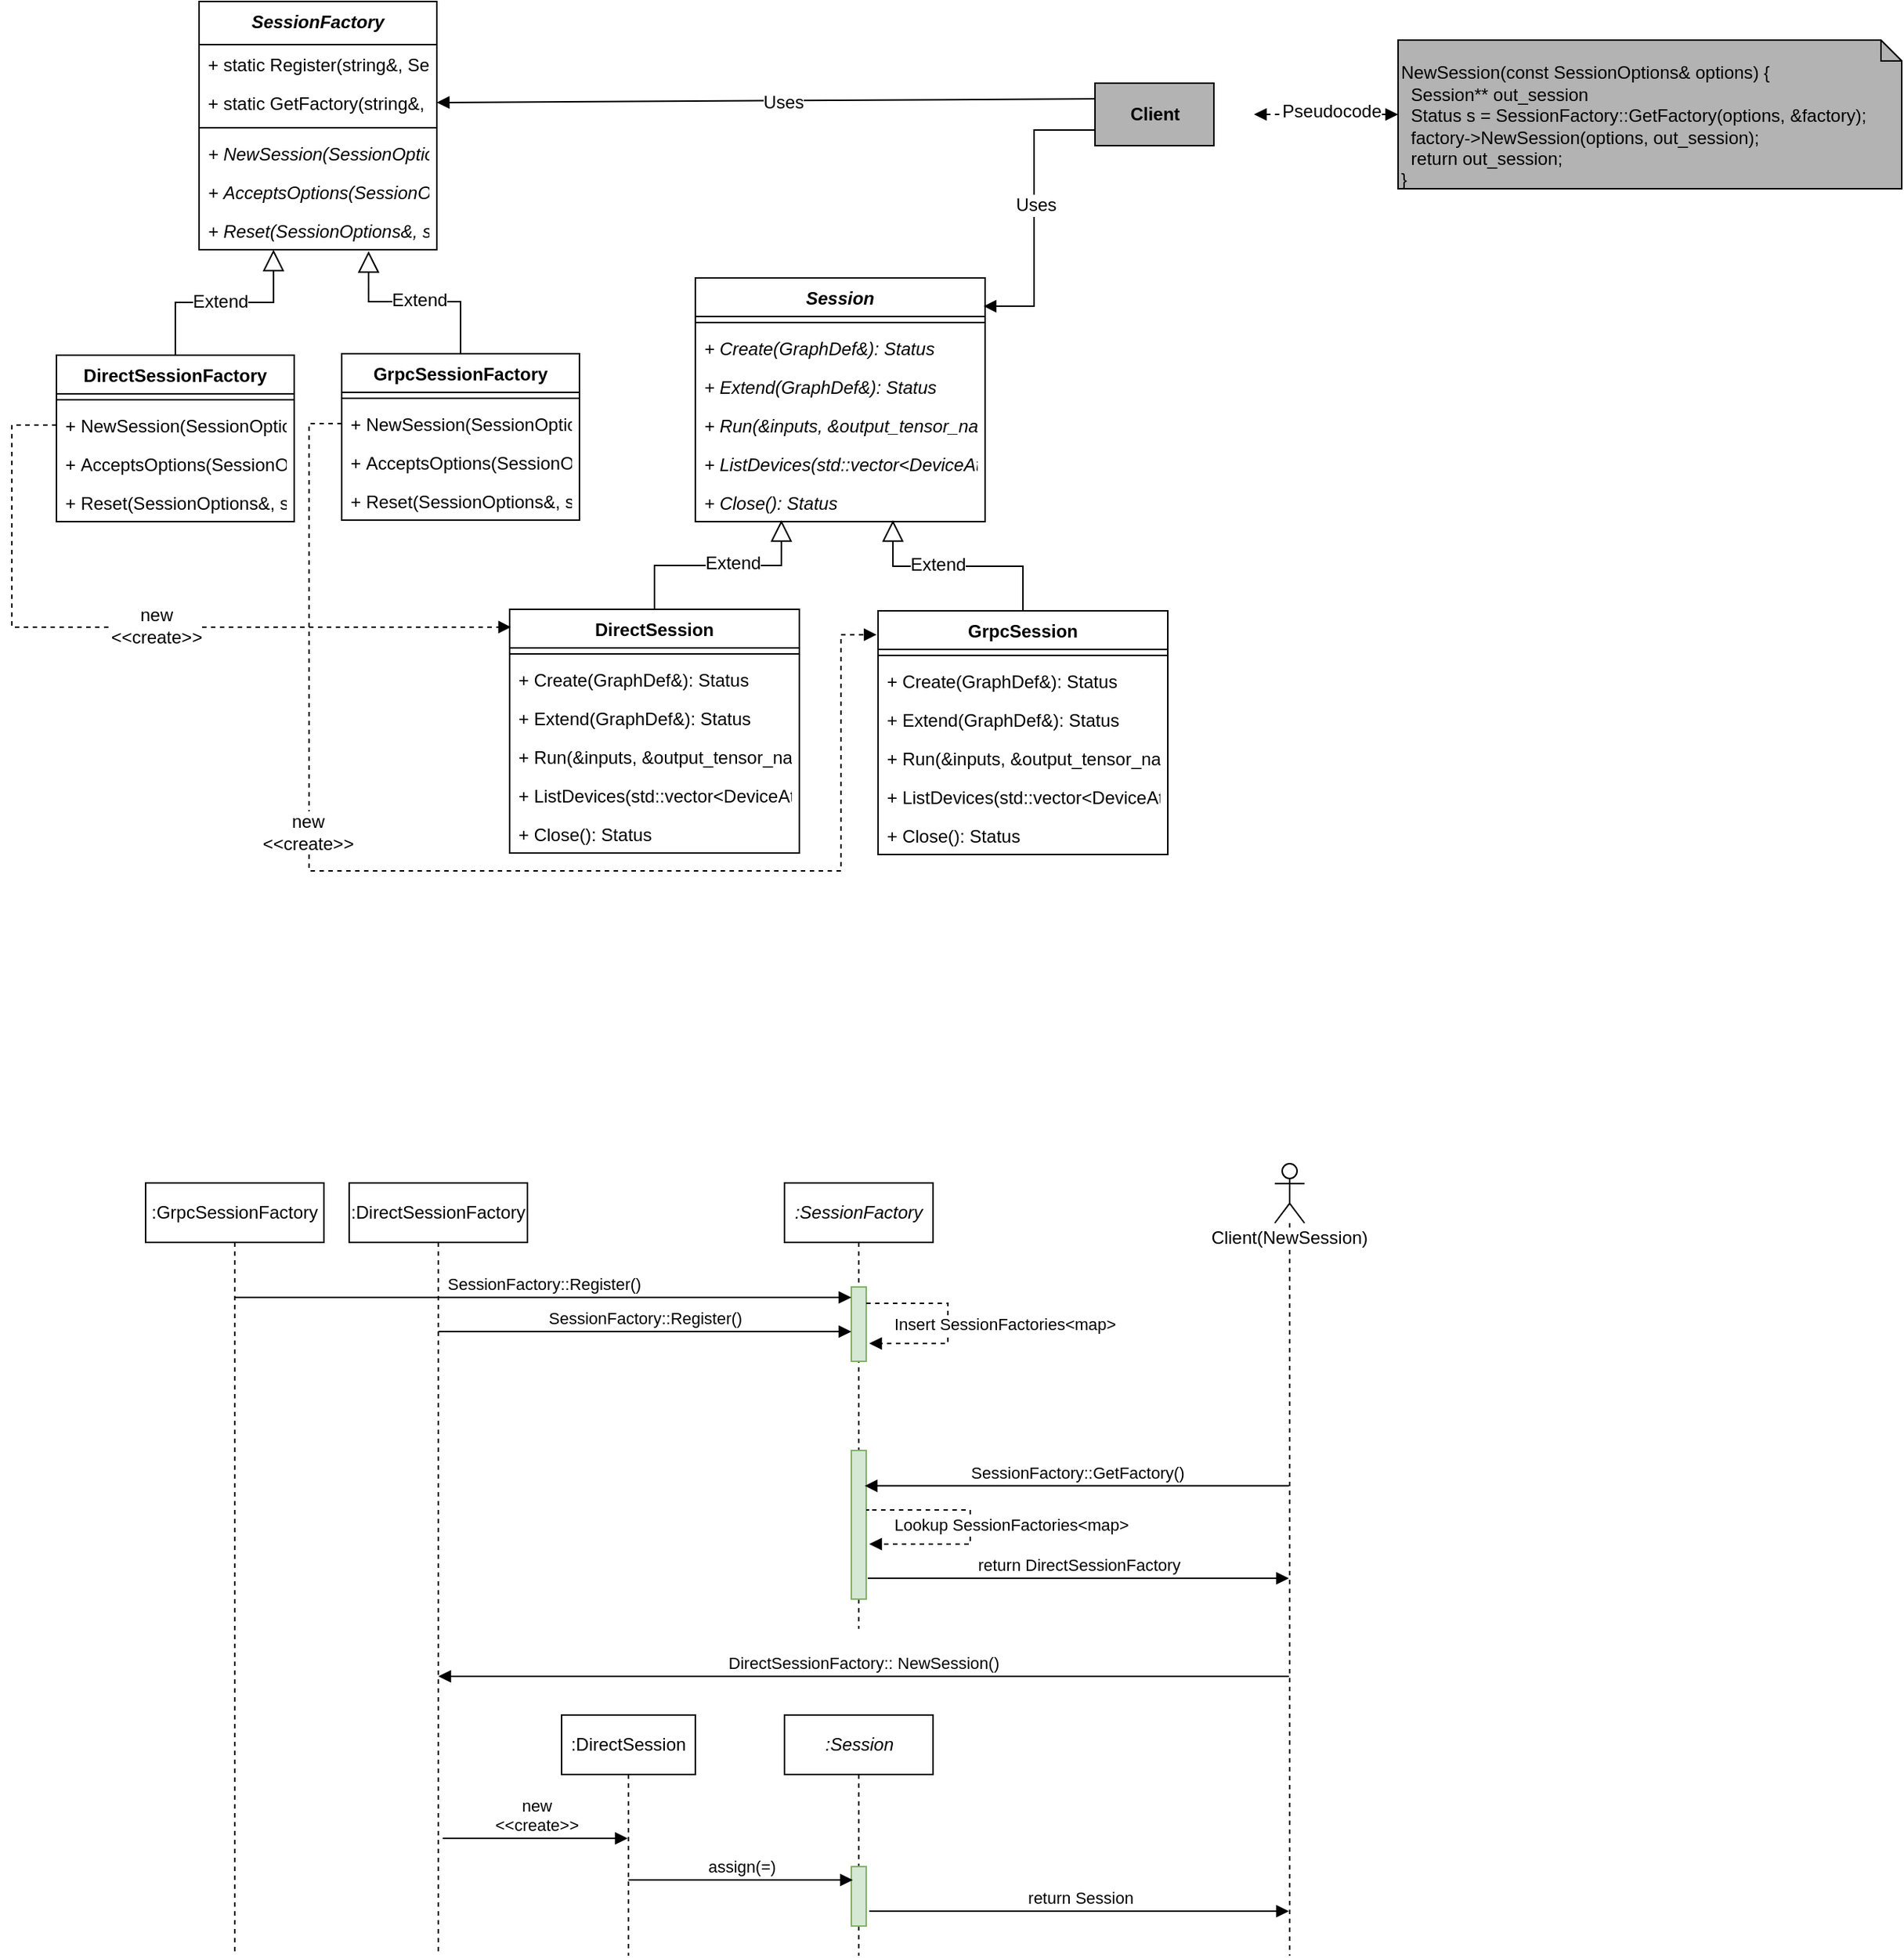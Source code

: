 <mxfile version="10.8.0" type="github"><diagram name="SessionFactory" id="6133507b-19e7-1e82-6fc7-422aa6c4b21f"><mxGraphModel dx="1398" dy="702" grid="0" gridSize="10" guides="0" tooltips="1" connect="1" arrows="1" fold="1" page="1" pageScale="1" pageWidth="1169" pageHeight="827" background="#ffffff" math="0" shadow="0"><root><mxCell id="0"/><mxCell id="1" parent="0"/><mxCell id="FXusubt9UUqyPPRDSsIw-2" value="GrpcSessionFactory" style="swimlane;fontStyle=1;align=center;verticalAlign=top;childLayout=stackLayout;horizontal=1;startSize=26;horizontalStack=0;resizeParent=1;resizeParentMax=0;resizeLast=0;collapsible=1;marginBottom=0;" parent="1" vertex="1"><mxGeometry x="264" y="343" width="160" height="112" as="geometry"/></mxCell><mxCell id="FXusubt9UUqyPPRDSsIw-4" value="" style="line;strokeWidth=1;fillColor=none;align=left;verticalAlign=middle;spacingTop=-1;spacingLeft=3;spacingRight=3;rotatable=0;labelPosition=right;points=[];portConstraint=eastwest;" parent="FXusubt9UUqyPPRDSsIw-2" vertex="1"><mxGeometry y="26" width="160" height="8" as="geometry"/></mxCell><mxCell id="FXusubt9UUqyPPRDSsIw-5" value="+ NewSession(SessionOptions&amp;, Session**): Status&#10;" style="text;strokeColor=none;fillColor=none;align=left;verticalAlign=top;spacingLeft=4;spacingRight=4;overflow=hidden;rotatable=0;points=[[0,0.5],[1,0.5]];portConstraint=eastwest;fontStyle=0" parent="FXusubt9UUqyPPRDSsIw-2" vertex="1"><mxGeometry y="34" width="160" height="26" as="geometry"/></mxCell><mxCell id="FXusubt9UUqyPPRDSsIw-11" value="+ AcceptsOptions(SessionOptions&amp;): bool&#10;" style="text;strokeColor=none;fillColor=none;align=left;verticalAlign=top;spacingLeft=4;spacingRight=4;overflow=hidden;rotatable=0;points=[[0,0.5],[1,0.5]];portConstraint=eastwest;fontStyle=0" parent="FXusubt9UUqyPPRDSsIw-2" vertex="1"><mxGeometry y="60" width="160" height="26" as="geometry"/></mxCell><mxCell id="FXusubt9UUqyPPRDSsIw-9" value="+ Reset(SessionOptions&amp;, std::vector&lt;string&gt;&amp; ): Status&#10;" style="text;strokeColor=none;fillColor=none;align=left;verticalAlign=top;spacingLeft=4;spacingRight=4;overflow=hidden;rotatable=0;points=[[0,0.5],[1,0.5]];portConstraint=eastwest;fontStyle=0" parent="FXusubt9UUqyPPRDSsIw-2" vertex="1"><mxGeometry y="86" width="160" height="26" as="geometry"/></mxCell><mxCell id="FXusubt9UUqyPPRDSsIw-12" value="SessionFactory" style="swimlane;fontStyle=3;align=center;verticalAlign=top;childLayout=stackLayout;horizontal=1;startSize=29;horizontalStack=0;resizeParent=1;resizeParentMax=0;resizeLast=0;collapsible=1;marginBottom=0;" parent="1" vertex="1"><mxGeometry x="168" y="106" width="160" height="167" as="geometry"/></mxCell><mxCell id="FXusubt9UUqyPPRDSsIw-14" value="+ static Register(string&amp;, SessionFactory*): void&#10;&#10;" style="text;strokeColor=none;fillColor=none;align=left;verticalAlign=top;spacingLeft=4;spacingRight=4;overflow=hidden;rotatable=0;points=[[0,0.5],[1,0.5]];portConstraint=eastwest;fontStyle=0" parent="FXusubt9UUqyPPRDSsIw-12" vertex="1"><mxGeometry y="29" width="160" height="26" as="geometry"/></mxCell><mxCell id="zG9mKpM3uaN7f18ULp9R-2" value="+ static GetFactory(string&amp;, SessionFactory*): void&#10;" style="text;strokeColor=none;fillColor=none;align=left;verticalAlign=top;spacingLeft=4;spacingRight=4;overflow=hidden;rotatable=0;points=[[0,0.5],[1,0.5]];portConstraint=eastwest;fontStyle=0" parent="FXusubt9UUqyPPRDSsIw-12" vertex="1"><mxGeometry y="55" width="160" height="26" as="geometry"/></mxCell><mxCell id="FXusubt9UUqyPPRDSsIw-13" value="" style="line;strokeWidth=1;fillColor=none;align=left;verticalAlign=middle;spacingTop=-1;spacingLeft=3;spacingRight=3;rotatable=0;labelPosition=right;points=[];portConstraint=eastwest;" parent="FXusubt9UUqyPPRDSsIw-12" vertex="1"><mxGeometry y="81" width="160" height="8" as="geometry"/></mxCell><mxCell id="zG9mKpM3uaN7f18ULp9R-1" value="+ NewSession(SessionOptions&amp;, Session**): Status&#10;" style="text;strokeColor=none;fillColor=none;align=left;verticalAlign=top;spacingLeft=4;spacingRight=4;overflow=hidden;rotatable=0;points=[[0,0.5],[1,0.5]];portConstraint=eastwest;fontStyle=2" parent="FXusubt9UUqyPPRDSsIw-12" vertex="1"><mxGeometry y="89" width="160" height="26" as="geometry"/></mxCell><mxCell id="FXusubt9UUqyPPRDSsIw-15" value="+ AcceptsOptions(SessionOptions&amp;): bool&#10;" style="text;strokeColor=none;fillColor=none;align=left;verticalAlign=top;spacingLeft=4;spacingRight=4;overflow=hidden;rotatable=0;points=[[0,0.5],[1,0.5]];portConstraint=eastwest;fontStyle=2" parent="FXusubt9UUqyPPRDSsIw-12" vertex="1"><mxGeometry y="115" width="160" height="26" as="geometry"/></mxCell><mxCell id="FXusubt9UUqyPPRDSsIw-16" value="+ Reset(SessionOptions&amp;, std::vector&lt;string&gt;&amp; ): Status&#10;" style="text;strokeColor=none;fillColor=none;align=left;verticalAlign=top;spacingLeft=4;spacingRight=4;overflow=hidden;rotatable=0;points=[[0,0.5],[1,0.5]];portConstraint=eastwest;fontStyle=2" parent="FXusubt9UUqyPPRDSsIw-12" vertex="1"><mxGeometry y="141" width="160" height="26" as="geometry"/></mxCell><mxCell id="FXusubt9UUqyPPRDSsIw-18" value="DirectSessionFactory" style="swimlane;fontStyle=1;align=center;verticalAlign=top;childLayout=stackLayout;horizontal=1;startSize=26;horizontalStack=0;resizeParent=1;resizeParentMax=0;resizeLast=0;collapsible=1;marginBottom=0;" parent="1" vertex="1"><mxGeometry x="72" y="344" width="160" height="112" as="geometry"/></mxCell><mxCell id="FXusubt9UUqyPPRDSsIw-19" value="" style="line;strokeWidth=1;fillColor=none;align=left;verticalAlign=middle;spacingTop=-1;spacingLeft=3;spacingRight=3;rotatable=0;labelPosition=right;points=[];portConstraint=eastwest;" parent="FXusubt9UUqyPPRDSsIw-18" vertex="1"><mxGeometry y="26" width="160" height="8" as="geometry"/></mxCell><mxCell id="FXusubt9UUqyPPRDSsIw-20" value="+ NewSession(SessionOptions&amp;, Session**): Status&#10;" style="text;strokeColor=none;fillColor=none;align=left;verticalAlign=top;spacingLeft=4;spacingRight=4;overflow=hidden;rotatable=0;points=[[0,0.5],[1,0.5]];portConstraint=eastwest;fontStyle=0" parent="FXusubt9UUqyPPRDSsIw-18" vertex="1"><mxGeometry y="34" width="160" height="26" as="geometry"/></mxCell><mxCell id="FXusubt9UUqyPPRDSsIw-21" value="+ AcceptsOptions(SessionOptions&amp;): bool&#10;" style="text;strokeColor=none;fillColor=none;align=left;verticalAlign=top;spacingLeft=4;spacingRight=4;overflow=hidden;rotatable=0;points=[[0,0.5],[1,0.5]];portConstraint=eastwest;fontStyle=0" parent="FXusubt9UUqyPPRDSsIw-18" vertex="1"><mxGeometry y="60" width="160" height="26" as="geometry"/></mxCell><mxCell id="FXusubt9UUqyPPRDSsIw-22" value="+ Reset(SessionOptions&amp;, std::vector&lt;string&gt;&amp; ): Status&#10;" style="text;strokeColor=none;fillColor=none;align=left;verticalAlign=top;spacingLeft=4;spacingRight=4;overflow=hidden;rotatable=0;points=[[0,0.5],[1,0.5]];portConstraint=eastwest;fontStyle=0" parent="FXusubt9UUqyPPRDSsIw-18" vertex="1"><mxGeometry y="86" width="160" height="26" as="geometry"/></mxCell><mxCell id="FXusubt9UUqyPPRDSsIw-37" value="" style="endArrow=block;endFill=0;endSize=12;html=1;exitX=0.5;exitY=0;exitDx=0;exitDy=0;edgeStyle=orthogonalEdgeStyle;entryX=0.313;entryY=1;entryDx=0;entryDy=0;entryPerimeter=0;rounded=0;" parent="1" source="FXusubt9UUqyPPRDSsIw-18" target="FXusubt9UUqyPPRDSsIw-16" edge="1"><mxGeometry width="160" relative="1" as="geometry"><mxPoint x="128" y="397" as="sourcePoint"/><mxPoint x="228" y="277" as="targetPoint"/></mxGeometry></mxCell><mxCell id="_OT2kAkFZRMDzbsxT8Rm-2" value="&lt;span&gt;Extend&lt;/span&gt;" style="text;html=1;resizable=0;points=[];align=center;verticalAlign=middle;labelBackgroundColor=#ffffff;" parent="FXusubt9UUqyPPRDSsIw-37" vertex="1" connectable="0"><mxGeometry x="-0.043" y="-2" relative="1" as="geometry"><mxPoint y="-3" as="offset"/></mxGeometry></mxCell><mxCell id="FXusubt9UUqyPPRDSsIw-38" value="" style="endArrow=block;endFill=0;endSize=12;html=1;exitX=0.5;exitY=0;exitDx=0;exitDy=0;edgeStyle=orthogonalEdgeStyle;entryX=0.713;entryY=1.038;entryDx=0;entryDy=0;entryPerimeter=0;rounded=0;" parent="1" source="FXusubt9UUqyPPRDSsIw-2" target="FXusubt9UUqyPPRDSsIw-16" edge="1"><mxGeometry width="160" relative="1" as="geometry"><mxPoint x="138" y="411" as="sourcePoint"/><mxPoint x="258" y="267" as="targetPoint"/></mxGeometry></mxCell><mxCell id="_OT2kAkFZRMDzbsxT8Rm-3" value="Extend" style="text;html=1;resizable=0;points=[];align=center;verticalAlign=middle;labelBackgroundColor=#ffffff;" parent="FXusubt9UUqyPPRDSsIw-38" vertex="1" connectable="0"><mxGeometry x="-0.03" y="1" relative="1" as="geometry"><mxPoint y="-2" as="offset"/></mxGeometry></mxCell><mxCell id="4nXSCOkuQWJkD62gdd0l-6" value="Session" style="swimlane;fontStyle=3;align=center;verticalAlign=top;childLayout=stackLayout;horizontal=1;startSize=26;horizontalStack=0;resizeParent=1;resizeParentMax=0;resizeLast=0;collapsible=1;marginBottom=0;" parent="1" vertex="1"><mxGeometry x="502" y="292" width="195" height="164" as="geometry"/></mxCell><mxCell id="4nXSCOkuQWJkD62gdd0l-8" value="&#10;&#10;" style="line;strokeWidth=1;fillColor=none;align=left;verticalAlign=middle;spacingTop=-1;spacingLeft=3;spacingRight=3;rotatable=0;labelPosition=right;points=[];portConstraint=eastwest;" parent="4nXSCOkuQWJkD62gdd0l-6" vertex="1"><mxGeometry y="26" width="195" height="8" as="geometry"/></mxCell><mxCell id="4nXSCOkuQWJkD62gdd0l-9" value="+ Create(GraphDef&amp;): Status&#10;" style="text;strokeColor=none;fillColor=none;align=left;verticalAlign=top;spacingLeft=4;spacingRight=4;overflow=hidden;rotatable=0;points=[[0,0.5],[1,0.5]];portConstraint=eastwest;fontStyle=2" parent="4nXSCOkuQWJkD62gdd0l-6" vertex="1"><mxGeometry y="34" width="195" height="26" as="geometry"/></mxCell><mxCell id="4nXSCOkuQWJkD62gdd0l-10" value="+ Extend(GraphDef&amp;): Status&#10;" style="text;strokeColor=none;fillColor=none;align=left;verticalAlign=top;spacingLeft=4;spacingRight=4;overflow=hidden;rotatable=0;points=[[0,0.5],[1,0.5]];portConstraint=eastwest;fontStyle=2" parent="4nXSCOkuQWJkD62gdd0l-6" vertex="1"><mxGeometry y="60" width="195" height="26" as="geometry"/></mxCell><mxCell id="4nXSCOkuQWJkD62gdd0l-12" value="+ Run(&amp;inputs, &amp;output_tensor_names, &amp;target_node_names, outputs): Status&#10;" style="text;strokeColor=none;fillColor=none;align=left;verticalAlign=top;spacingLeft=4;spacingRight=4;overflow=hidden;rotatable=0;points=[[0,0.5],[1,0.5]];portConstraint=eastwest;fontStyle=2" parent="4nXSCOkuQWJkD62gdd0l-6" vertex="1"><mxGeometry y="86" width="195" height="26" as="geometry"/></mxCell><mxCell id="4nXSCOkuQWJkD62gdd0l-11" value="+ ListDevices(std::vector&lt;DeviceAttributes&gt;* response): Status&#10;" style="text;strokeColor=none;fillColor=none;align=left;verticalAlign=top;spacingLeft=4;spacingRight=4;overflow=hidden;rotatable=0;points=[[0,0.5],[1,0.5]];portConstraint=eastwest;fontStyle=2" parent="4nXSCOkuQWJkD62gdd0l-6" vertex="1"><mxGeometry y="112" width="195" height="26" as="geometry"/></mxCell><mxCell id="4nXSCOkuQWJkD62gdd0l-13" value="+ Close(): Status&#10;" style="text;strokeColor=none;fillColor=none;align=left;verticalAlign=top;spacingLeft=4;spacingRight=4;overflow=hidden;rotatable=0;points=[[0,0.5],[1,0.5]];portConstraint=eastwest;fontStyle=2" parent="4nXSCOkuQWJkD62gdd0l-6" vertex="1"><mxGeometry y="138" width="195" height="26" as="geometry"/></mxCell><mxCell id="4nXSCOkuQWJkD62gdd0l-14" value="DirectSession" style="swimlane;fontStyle=1;align=center;verticalAlign=top;childLayout=stackLayout;horizontal=1;startSize=26;horizontalStack=0;resizeParent=1;resizeParentMax=0;resizeLast=0;collapsible=1;marginBottom=0;" parent="1" vertex="1"><mxGeometry x="377" y="515" width="195" height="164" as="geometry"/></mxCell><mxCell id="4nXSCOkuQWJkD62gdd0l-15" value="&#10;&#10;" style="line;strokeWidth=1;fillColor=none;align=left;verticalAlign=middle;spacingTop=-1;spacingLeft=3;spacingRight=3;rotatable=0;labelPosition=right;points=[];portConstraint=eastwest;" parent="4nXSCOkuQWJkD62gdd0l-14" vertex="1"><mxGeometry y="26" width="195" height="8" as="geometry"/></mxCell><mxCell id="4nXSCOkuQWJkD62gdd0l-16" value="+ Create(GraphDef&amp;): Status&#10;" style="text;strokeColor=none;fillColor=none;align=left;verticalAlign=top;spacingLeft=4;spacingRight=4;overflow=hidden;rotatable=0;points=[[0,0.5],[1,0.5]];portConstraint=eastwest;fontStyle=0" parent="4nXSCOkuQWJkD62gdd0l-14" vertex="1"><mxGeometry y="34" width="195" height="26" as="geometry"/></mxCell><mxCell id="4nXSCOkuQWJkD62gdd0l-17" value="+ Extend(GraphDef&amp;): Status&#10;" style="text;strokeColor=none;fillColor=none;align=left;verticalAlign=top;spacingLeft=4;spacingRight=4;overflow=hidden;rotatable=0;points=[[0,0.5],[1,0.5]];portConstraint=eastwest;fontStyle=0" parent="4nXSCOkuQWJkD62gdd0l-14" vertex="1"><mxGeometry y="60" width="195" height="26" as="geometry"/></mxCell><mxCell id="4nXSCOkuQWJkD62gdd0l-18" value="+ Run(&amp;inputs, &amp;output_tensor_names, &amp;target_node_names, outputs): Status&#10;" style="text;strokeColor=none;fillColor=none;align=left;verticalAlign=top;spacingLeft=4;spacingRight=4;overflow=hidden;rotatable=0;points=[[0,0.5],[1,0.5]];portConstraint=eastwest;fontStyle=0" parent="4nXSCOkuQWJkD62gdd0l-14" vertex="1"><mxGeometry y="86" width="195" height="26" as="geometry"/></mxCell><mxCell id="4nXSCOkuQWJkD62gdd0l-19" value="+ ListDevices(std::vector&lt;DeviceAttributes&gt;* response): Status&#10;" style="text;strokeColor=none;fillColor=none;align=left;verticalAlign=top;spacingLeft=4;spacingRight=4;overflow=hidden;rotatable=0;points=[[0,0.5],[1,0.5]];portConstraint=eastwest;fontStyle=0" parent="4nXSCOkuQWJkD62gdd0l-14" vertex="1"><mxGeometry y="112" width="195" height="26" as="geometry"/></mxCell><mxCell id="4nXSCOkuQWJkD62gdd0l-20" value="+ Close(): Status&#10;" style="text;strokeColor=none;fillColor=none;align=left;verticalAlign=top;spacingLeft=4;spacingRight=4;overflow=hidden;rotatable=0;points=[[0,0.5],[1,0.5]];portConstraint=eastwest;fontStyle=0" parent="4nXSCOkuQWJkD62gdd0l-14" vertex="1"><mxGeometry y="138" width="195" height="26" as="geometry"/></mxCell><mxCell id="4nXSCOkuQWJkD62gdd0l-21" value="GrpcSession" style="swimlane;fontStyle=1;align=center;verticalAlign=top;childLayout=stackLayout;horizontal=1;startSize=26;horizontalStack=0;resizeParent=1;resizeParentMax=0;resizeLast=0;collapsible=1;marginBottom=0;" parent="1" vertex="1"><mxGeometry x="625" y="516" width="195" height="164" as="geometry"/></mxCell><mxCell id="4nXSCOkuQWJkD62gdd0l-22" value="&#10;&#10;" style="line;strokeWidth=1;fillColor=none;align=left;verticalAlign=middle;spacingTop=-1;spacingLeft=3;spacingRight=3;rotatable=0;labelPosition=right;points=[];portConstraint=eastwest;" parent="4nXSCOkuQWJkD62gdd0l-21" vertex="1"><mxGeometry y="26" width="195" height="8" as="geometry"/></mxCell><mxCell id="4nXSCOkuQWJkD62gdd0l-23" value="+ Create(GraphDef&amp;): Status&#10;" style="text;strokeColor=none;fillColor=none;align=left;verticalAlign=top;spacingLeft=4;spacingRight=4;overflow=hidden;rotatable=0;points=[[0,0.5],[1,0.5]];portConstraint=eastwest;fontStyle=0" parent="4nXSCOkuQWJkD62gdd0l-21" vertex="1"><mxGeometry y="34" width="195" height="26" as="geometry"/></mxCell><mxCell id="4nXSCOkuQWJkD62gdd0l-24" value="+ Extend(GraphDef&amp;): Status&#10;" style="text;strokeColor=none;fillColor=none;align=left;verticalAlign=top;spacingLeft=4;spacingRight=4;overflow=hidden;rotatable=0;points=[[0,0.5],[1,0.5]];portConstraint=eastwest;fontStyle=0" parent="4nXSCOkuQWJkD62gdd0l-21" vertex="1"><mxGeometry y="60" width="195" height="26" as="geometry"/></mxCell><mxCell id="4nXSCOkuQWJkD62gdd0l-25" value="+ Run(&amp;inputs, &amp;output_tensor_names, &amp;target_node_names, outputs): Status&#10;" style="text;strokeColor=none;fillColor=none;align=left;verticalAlign=top;spacingLeft=4;spacingRight=4;overflow=hidden;rotatable=0;points=[[0,0.5],[1,0.5]];portConstraint=eastwest;fontStyle=0" parent="4nXSCOkuQWJkD62gdd0l-21" vertex="1"><mxGeometry y="86" width="195" height="26" as="geometry"/></mxCell><mxCell id="4nXSCOkuQWJkD62gdd0l-26" value="+ ListDevices(std::vector&lt;DeviceAttributes&gt;* response): Status&#10;" style="text;strokeColor=none;fillColor=none;align=left;verticalAlign=top;spacingLeft=4;spacingRight=4;overflow=hidden;rotatable=0;points=[[0,0.5],[1,0.5]];portConstraint=eastwest;fontStyle=0" parent="4nXSCOkuQWJkD62gdd0l-21" vertex="1"><mxGeometry y="112" width="195" height="26" as="geometry"/></mxCell><mxCell id="4nXSCOkuQWJkD62gdd0l-27" value="+ Close(): Status&#10;" style="text;strokeColor=none;fillColor=none;align=left;verticalAlign=top;spacingLeft=4;spacingRight=4;overflow=hidden;rotatable=0;points=[[0,0.5],[1,0.5]];portConstraint=eastwest;fontStyle=0" parent="4nXSCOkuQWJkD62gdd0l-21" vertex="1"><mxGeometry y="138" width="195" height="26" as="geometry"/></mxCell><mxCell id="4nXSCOkuQWJkD62gdd0l-28" value="" style="endArrow=block;endFill=0;endSize=12;html=1;exitX=0.5;exitY=0;exitDx=0;exitDy=0;edgeStyle=orthogonalEdgeStyle;rounded=0;entryX=0.297;entryY=0.962;entryDx=0;entryDy=0;entryPerimeter=0;" parent="1" source="4nXSCOkuQWJkD62gdd0l-14" target="4nXSCOkuQWJkD62gdd0l-13" edge="1"><mxGeometry width="160" relative="1" as="geometry"><mxPoint x="268" y="681" as="sourcePoint"/><mxPoint x="556" y="423" as="targetPoint"/></mxGeometry></mxCell><mxCell id="_OT2kAkFZRMDzbsxT8Rm-6" value="Extend" style="text;html=1;resizable=0;points=[];align=center;verticalAlign=middle;labelBackgroundColor=#ffffff;" parent="4nXSCOkuQWJkD62gdd0l-28" vertex="1" connectable="0"><mxGeometry x="0.075" relative="1" as="geometry"><mxPoint x="4" y="-2" as="offset"/></mxGeometry></mxCell><mxCell id="4nXSCOkuQWJkD62gdd0l-29" value="" style="endArrow=block;endFill=0;endSize=12;html=1;exitX=0.5;exitY=0;exitDx=0;exitDy=0;edgeStyle=orthogonalEdgeStyle;rounded=0;entryX=0.682;entryY=0.962;entryDx=0;entryDy=0;entryPerimeter=0;" parent="1" source="4nXSCOkuQWJkD62gdd0l-21" target="4nXSCOkuQWJkD62gdd0l-13" edge="1"><mxGeometry width="160" relative="1" as="geometry"><mxPoint x="708" y="731" as="sourcePoint"/><mxPoint x="619" y="424" as="targetPoint"/></mxGeometry></mxCell><mxCell id="_OT2kAkFZRMDzbsxT8Rm-7" value="Extend" style="text;html=1;resizable=0;points=[];align=center;verticalAlign=middle;labelBackgroundColor=#ffffff;" parent="4nXSCOkuQWJkD62gdd0l-29" vertex="1" connectable="0"><mxGeometry x="0.187" y="2" relative="1" as="geometry"><mxPoint y="-3" as="offset"/></mxGeometry></mxCell><mxCell id="4nXSCOkuQWJkD62gdd0l-33" value="" style="endArrow=block;startArrow=none;endFill=1;startFill=0;html=1;exitX=0;exitY=0.5;exitDx=0;exitDy=0;rounded=0;edgeStyle=orthogonalEdgeStyle;dashed=1;entryX=0.005;entryY=0.073;entryDx=0;entryDy=0;entryPerimeter=0;" parent="1" source="FXusubt9UUqyPPRDSsIw-20" target="4nXSCOkuQWJkD62gdd0l-14" edge="1"><mxGeometry width="160" relative="1" as="geometry"><mxPoint x="-69" y="691" as="sourcePoint"/><mxPoint x="428" y="561" as="targetPoint"/><Array as="points"><mxPoint x="42" y="391"/><mxPoint x="42" y="527"/></Array></mxGeometry></mxCell><mxCell id="_OT2kAkFZRMDzbsxT8Rm-4" value="new&lt;br&gt;&amp;lt;&amp;lt;create&amp;gt;&amp;gt;&lt;br&gt;" style="text;html=1;resizable=0;points=[];align=center;verticalAlign=middle;labelBackgroundColor=#ffffff;" parent="4nXSCOkuQWJkD62gdd0l-33" vertex="1" connectable="0"><mxGeometry x="0.048" y="2" relative="1" as="geometry"><mxPoint y="1" as="offset"/></mxGeometry></mxCell><mxCell id="4nXSCOkuQWJkD62gdd0l-34" value="" style="endArrow=block;startArrow=none;endFill=1;startFill=0;html=1;exitX=0;exitY=0.5;exitDx=0;exitDy=0;rounded=0;edgeStyle=orthogonalEdgeStyle;dashed=1;entryX=-0.005;entryY=0.098;entryDx=0;entryDy=0;entryPerimeter=0;" parent="1" source="FXusubt9UUqyPPRDSsIw-5" target="4nXSCOkuQWJkD62gdd0l-21" edge="1"><mxGeometry width="160" relative="1" as="geometry"><mxPoint x="111" y="681" as="sourcePoint"/><mxPoint x="610" y="532" as="targetPoint"/><Array as="points"><mxPoint x="242" y="390"/><mxPoint x="242" y="691"/><mxPoint x="600" y="691"/><mxPoint x="600" y="532"/></Array></mxGeometry></mxCell><mxCell id="_OT2kAkFZRMDzbsxT8Rm-5" value="new&lt;br&gt;&amp;lt;&amp;lt;create&amp;gt;&amp;gt;&lt;br&gt;" style="text;html=1;resizable=0;points=[];align=center;verticalAlign=middle;labelBackgroundColor=#ffffff;" parent="4nXSCOkuQWJkD62gdd0l-34" vertex="1" connectable="0"><mxGeometry x="-0.313" y="-1" relative="1" as="geometry"><mxPoint as="offset"/></mxGeometry></mxCell><mxCell id="4nXSCOkuQWJkD62gdd0l-36" value="&lt;b&gt;Client&lt;/b&gt;" style="html=1;fillColor=#B3B3B3;" parent="1" vertex="1"><mxGeometry x="771" y="161" width="80" height="42" as="geometry"/></mxCell><mxCell id="4nXSCOkuQWJkD62gdd0l-41" value="" style="endArrow=none;startArrow=block;endFill=0;startFill=1;html=1;entryX=0;entryY=0.25;entryDx=0;entryDy=0;exitX=1;exitY=0.5;exitDx=0;exitDy=0;" parent="1" source="zG9mKpM3uaN7f18ULp9R-2" target="4nXSCOkuQWJkD62gdd0l-36" edge="1"><mxGeometry width="160" relative="1" as="geometry"><mxPoint x="142" y="772" as="sourcePoint"/><mxPoint x="302" y="772" as="targetPoint"/></mxGeometry></mxCell><mxCell id="_OT2kAkFZRMDzbsxT8Rm-8" value="Uses" style="text;html=1;resizable=0;points=[];align=center;verticalAlign=middle;labelBackgroundColor=#ffffff;" parent="4nXSCOkuQWJkD62gdd0l-41" vertex="1" connectable="0"><mxGeometry x="0.46" y="1" relative="1" as="geometry"><mxPoint x="-91" y="2.5" as="offset"/></mxGeometry></mxCell><mxCell id="4nXSCOkuQWJkD62gdd0l-42" value="" style="endArrow=none;startArrow=block;endFill=0;startFill=1;html=1;exitX=0.995;exitY=0.116;exitDx=0;exitDy=0;exitPerimeter=0;entryX=0;entryY=0.75;entryDx=0;entryDy=0;rounded=0;edgeStyle=orthogonalEdgeStyle;" parent="1" source="4nXSCOkuQWJkD62gdd0l-6" target="4nXSCOkuQWJkD62gdd0l-36" edge="1"><mxGeometry width="160" relative="1" as="geometry"><mxPoint x="338" y="196" as="sourcePoint"/><mxPoint x="832" y="196" as="targetPoint"/><Array as="points"><mxPoint x="730" y="311"/><mxPoint x="730" y="193"/></Array></mxGeometry></mxCell><mxCell id="_OT2kAkFZRMDzbsxT8Rm-9" value="Uses" style="text;html=1;resizable=0;points=[];align=center;verticalAlign=middle;labelBackgroundColor=#ffffff;" parent="4nXSCOkuQWJkD62gdd0l-42" vertex="1" connectable="0"><mxGeometry x="0.061" y="-1" relative="1" as="geometry"><mxPoint as="offset"/></mxGeometry></mxCell><mxCell id="sehtOHl5CQ17ieA08v2j-1" value="&lt;span&gt;&lt;br&gt;NewSession(&lt;/span&gt;&lt;span&gt;const &lt;/span&gt;&lt;span&gt;SessionOptions&lt;/span&gt;&lt;span&gt;&amp;amp; options&lt;/span&gt;&lt;span&gt;) {&lt;br&gt;&lt;/span&gt;&lt;span&gt;&amp;nbsp;&amp;nbsp;&lt;/span&gt;Session** out_session&lt;span&gt;&lt;br&gt;&lt;/span&gt;&lt;span&gt;&amp;nbsp; Status &lt;/span&gt;&lt;span&gt;s = &lt;/span&gt;&lt;span&gt;SessionFactory&lt;/span&gt;&lt;span&gt;::GetFactory(options&lt;/span&gt;&lt;span&gt;, &lt;/span&gt;&lt;span&gt;&amp;amp;factory)&lt;/span&gt;&lt;span&gt;;&lt;/span&gt;&lt;span&gt;&lt;br&gt;&lt;/span&gt;&lt;span&gt;&amp;nbsp; factory-&amp;gt;NewSession(options&lt;/span&gt;&lt;span&gt;, &lt;/span&gt;&lt;span&gt;out_session)&lt;/span&gt;&lt;span&gt;;&lt;br&gt;&lt;/span&gt;&lt;span&gt;&amp;nbsp; return &lt;/span&gt;&lt;span&gt;out_session&lt;/span&gt;&lt;span&gt;;&lt;br&gt;}&lt;br&gt;&lt;/span&gt;" style="shape=note;whiteSpace=wrap;html=1;size=14;verticalAlign=top;align=left;spacingTop=-6;fillColor=#B3B3B3;fontFamily=Helvetica;" parent="1" vertex="1"><mxGeometry x="975" y="132" width="339" height="100" as="geometry"/></mxCell><mxCell id="IExWD9AddTgQL043qhoG-2" value="" style="endArrow=block;startArrow=block;endFill=1;startFill=1;html=1;fontFamily=Helvetica;entryX=0;entryY=0.5;entryDx=0;entryDy=0;entryPerimeter=0;dashed=1;" parent="1" target="sehtOHl5CQ17ieA08v2j-1" edge="1"><mxGeometry width="160" relative="1" as="geometry"><mxPoint x="878" y="182" as="sourcePoint"/><mxPoint x="962" y="362" as="targetPoint"/></mxGeometry></mxCell><mxCell id="_OT2kAkFZRMDzbsxT8Rm-11" value="&lt;span&gt;Pseudocode&lt;/span&gt;" style="text;html=1;resizable=0;points=[];align=center;verticalAlign=middle;labelBackgroundColor=#ffffff;" parent="IExWD9AddTgQL043qhoG-2" vertex="1" connectable="0"><mxGeometry x="-0.06" y="-4" relative="1" as="geometry"><mxPoint x="6" y="-6" as="offset"/></mxGeometry></mxCell><mxCell id="lY581g2pNGXq4yiNGWpg-1" value="Client(NewSession)" style="shape=umlLifeline;participant=umlActor;perimeter=lifelinePerimeter;whiteSpace=wrap;html=1;container=1;collapsible=0;recursiveResize=0;verticalAlign=top;spacingTop=36;labelBackgroundColor=#ffffff;outlineConnect=0;" parent="1" vertex="1"><mxGeometry x="892" y="888" width="20" height="533" as="geometry"/></mxCell><mxCell id="lY581g2pNGXq4yiNGWpg-2" value="&lt;i&gt;:SessionFactory&lt;/i&gt;" style="shape=umlLifeline;perimeter=lifelinePerimeter;whiteSpace=wrap;html=1;container=1;collapsible=0;recursiveResize=0;outlineConnect=0;" parent="1" vertex="1"><mxGeometry x="562" y="901" width="100" height="300" as="geometry"/></mxCell><mxCell id="d-D469maaA1SJ4vaGOb_-6" value="" style="html=1;points=[];perimeter=orthogonalPerimeter;fontFamily=Helvetica;fillColor=#d5e8d4;strokeColor=#82b366;" parent="lY581g2pNGXq4yiNGWpg-2" vertex="1"><mxGeometry x="45" y="70" width="10" height="50" as="geometry"/></mxCell><mxCell id="d-D469maaA1SJ4vaGOb_-7" value="Insert&amp;nbsp;&lt;span&gt;SessionFactories&amp;lt;map&amp;gt;&lt;/span&gt;" style="edgeStyle=orthogonalEdgeStyle;html=1;align=left;spacingLeft=2;endArrow=block;rounded=0;entryX=1.2;entryY=0.76;fontFamily=Helvetica;entryDx=0;entryDy=0;entryPerimeter=0;dashed=1;exitX=1;exitY=0.22;exitDx=0;exitDy=0;exitPerimeter=0;" parent="lY581g2pNGXq4yiNGWpg-2" source="d-D469maaA1SJ4vaGOb_-6" target="d-D469maaA1SJ4vaGOb_-6" edge="1"><mxGeometry x="0.022" y="-40" relative="1" as="geometry"><mxPoint x="125" y="145" as="sourcePoint"/><Array as="points"><mxPoint x="110" y="81"/><mxPoint x="110" y="108"/></Array><mxPoint as="offset"/></mxGeometry></mxCell><mxCell id="a-qQqvXknZqJnvX2I1nl-2" value="" style="html=1;points=[];perimeter=orthogonalPerimeter;fontFamily=Helvetica;fillColor=#d5e8d4;strokeColor=#82b366;" parent="lY581g2pNGXq4yiNGWpg-2" vertex="1"><mxGeometry x="45" y="180" width="10" height="100" as="geometry"/></mxCell><mxCell id="a-qQqvXknZqJnvX2I1nl-3" value="Lookup&amp;nbsp;&lt;span&gt;SessionFactories&amp;lt;map&amp;gt;&lt;/span&gt;" style="edgeStyle=orthogonalEdgeStyle;html=1;align=left;spacingLeft=2;endArrow=block;rounded=0;fontFamily=Helvetica;dashed=1;" parent="lY581g2pNGXq4yiNGWpg-2" edge="1"><mxGeometry x="-0.791" y="-10" relative="1" as="geometry"><mxPoint x="57" y="220" as="sourcePoint"/><Array as="points"><mxPoint x="55" y="220"/><mxPoint x="125" y="220"/><mxPoint x="125" y="243"/></Array><mxPoint x="57" y="243" as="targetPoint"/><mxPoint as="offset"/></mxGeometry></mxCell><mxCell id="R6EiXS1GSbozfJzS5K-8-1" value=":&lt;span&gt;DirectSessionFactory&lt;/span&gt;" style="shape=umlLifeline;perimeter=lifelinePerimeter;whiteSpace=wrap;html=1;container=1;collapsible=0;recursiveResize=0;outlineConnect=0;" parent="1" vertex="1"><mxGeometry x="269" y="901" width="120" height="520" as="geometry"/></mxCell><mxCell id="a-qQqvXknZqJnvX2I1nl-16" value="new&lt;br&gt;&amp;lt;&amp;lt;create&amp;gt;&amp;gt;&lt;br&gt;" style="html=1;verticalAlign=bottom;endArrow=block;fontFamily=Helvetica;" parent="R6EiXS1GSbozfJzS5K-8-1" target="a-qQqvXknZqJnvX2I1nl-6" edge="1"><mxGeometry width="80" relative="1" as="geometry"><mxPoint x="63" y="441" as="sourcePoint"/><mxPoint x="143" y="441" as="targetPoint"/></mxGeometry></mxCell><mxCell id="R6EiXS1GSbozfJzS5K-8-2" value=":&lt;span&gt;GrpcSessionFactory&lt;/span&gt;" style="shape=umlLifeline;perimeter=lifelinePerimeter;whiteSpace=wrap;html=1;container=1;collapsible=0;recursiveResize=0;outlineConnect=0;" parent="1" vertex="1"><mxGeometry x="132" y="901" width="120" height="520" as="geometry"/></mxCell><mxCell id="R6EiXS1GSbozfJzS5K-8-5" value="&lt;span&gt;SessionFactory::&lt;/span&gt;Register()&lt;br&gt;" style="html=1;verticalAlign=bottom;endArrow=block;fontFamily=Helvetica;entryX=0;entryY=0.14;entryDx=0;entryDy=0;entryPerimeter=0;" parent="1" source="R6EiXS1GSbozfJzS5K-8-2" target="d-D469maaA1SJ4vaGOb_-6" edge="1"><mxGeometry width="80" relative="1" as="geometry"><mxPoint x="122" y="1091" as="sourcePoint"/><mxPoint x="596" y="978" as="targetPoint"/></mxGeometry></mxCell><mxCell id="R6EiXS1GSbozfJzS5K-8-7" value="&lt;span&gt;SessionFactory::&lt;/span&gt;Register()&lt;br&gt;" style="html=1;verticalAlign=bottom;endArrow=block;fontFamily=Helvetica;" parent="1" source="R6EiXS1GSbozfJzS5K-8-1" target="d-D469maaA1SJ4vaGOb_-6" edge="1"><mxGeometry width="80" relative="1" as="geometry"><mxPoint x="342" y="996" as="sourcePoint"/><mxPoint x="597" y="1001" as="targetPoint"/><Array as="points"><mxPoint x="542" y="1001"/></Array></mxGeometry></mxCell><mxCell id="a-qQqvXknZqJnvX2I1nl-1" value="&lt;span&gt;SessionFactory::&lt;/span&gt;&lt;span&gt;GetFactory&lt;/span&gt;()&lt;br&gt;" style="html=1;verticalAlign=bottom;endArrow=block;fontFamily=Helvetica;entryX=0.9;entryY=0.238;entryDx=0;entryDy=0;entryPerimeter=0;" parent="1" source="lY581g2pNGXq4yiNGWpg-1" target="a-qQqvXknZqJnvX2I1nl-2" edge="1"><mxGeometry width="80" relative="1" as="geometry"><mxPoint x="892" y="1141" as="sourcePoint"/><mxPoint x="617" y="988" as="targetPoint"/></mxGeometry></mxCell><mxCell id="a-qQqvXknZqJnvX2I1nl-6" value="&lt;span&gt;:DirectSession&lt;/span&gt;&lt;br&gt;" style="shape=umlLifeline;perimeter=lifelinePerimeter;whiteSpace=wrap;html=1;container=1;collapsible=0;recursiveResize=0;outlineConnect=0;" parent="1" vertex="1"><mxGeometry x="412" y="1259" width="90" height="162" as="geometry"/></mxCell><mxCell id="a-qQqvXknZqJnvX2I1nl-10" value="return DirectSessionFactory" style="html=1;verticalAlign=bottom;endArrow=block;fontFamily=Helvetica;exitX=1.1;exitY=0.86;exitDx=0;exitDy=0;exitPerimeter=0;" parent="1" source="a-qQqvXknZqJnvX2I1nl-2" target="lY581g2pNGXq4yiNGWpg-1" edge="1"><mxGeometry width="80" relative="1" as="geometry"><mxPoint x="722" y="1161" as="sourcePoint"/><mxPoint x="902" y="1161" as="targetPoint"/></mxGeometry></mxCell><mxCell id="a-qQqvXknZqJnvX2I1nl-17" value="&lt;span&gt;DirectSessionFactory&lt;/span&gt;&lt;span&gt;::&lt;/span&gt;&lt;span&gt;&amp;nbsp;NewSession&lt;/span&gt;()&lt;br&gt;" style="html=1;verticalAlign=bottom;endArrow=block;fontFamily=Helvetica;" parent="1" target="R6EiXS1GSbozfJzS5K-8-1" edge="1"><mxGeometry width="80" relative="1" as="geometry"><mxPoint x="901.5" y="1233" as="sourcePoint"/><mxPoint x="362" y="1233" as="targetPoint"/></mxGeometry></mxCell><mxCell id="a-qQqvXknZqJnvX2I1nl-18" value="&lt;span&gt;:Session&lt;/span&gt;&lt;br&gt;" style="html=1;points=[];perimeter=orthogonalPerimeter;shape=umlLifeline;participant=label;fontFamily=Helvetica;fontSize=12;fontColor=#000000;align=center;strokeColor=#000000;fillColor=#ffffff;recursiveResize=0;container=1;collapsible=0;fontStyle=2" parent="1" vertex="1"><mxGeometry x="562" y="1259" width="100" height="162" as="geometry"/></mxCell><mxCell id="a-qQqvXknZqJnvX2I1nl-22" value="" style="html=1;points=[];perimeter=orthogonalPerimeter;fontFamily=Helvetica;fillColor=#d5e8d4;strokeColor=#82b366;" parent="a-qQqvXknZqJnvX2I1nl-18" vertex="1"><mxGeometry x="45" y="102" width="10" height="40" as="geometry"/></mxCell><mxCell id="a-qQqvXknZqJnvX2I1nl-19" value="assign(=)" style="html=1;verticalAlign=bottom;endArrow=block;fontFamily=Helvetica;entryX=0.1;entryY=0.225;entryDx=0;entryDy=0;entryPerimeter=0;" parent="1" source="a-qQqvXknZqJnvX2I1nl-6" target="a-qQqvXknZqJnvX2I1nl-22" edge="1"><mxGeometry width="80" relative="1" as="geometry"><mxPoint x="266" y="1352" as="sourcePoint"/><mxPoint x="602" y="1371" as="targetPoint"/></mxGeometry></mxCell><mxCell id="a-qQqvXknZqJnvX2I1nl-20" value="return Session" style="html=1;verticalAlign=bottom;endArrow=block;fontFamily=Helvetica;exitX=1.2;exitY=0.75;exitDx=0;exitDy=0;exitPerimeter=0;" parent="1" source="a-qQqvXknZqJnvX2I1nl-22" target="lY581g2pNGXq4yiNGWpg-1" edge="1"><mxGeometry width="80" relative="1" as="geometry"><mxPoint x="662" y="1391" as="sourcePoint"/><mxPoint x="895.5" y="1391" as="targetPoint"/></mxGeometry></mxCell></root></mxGraphModel></diagram><diagram id="nL6mkz8J1wL7D37OVuV4" name="SingletonList"><mxGraphModel dx="1158" dy="672" grid="1" gridSize="10" guides="1" tooltips="1" connect="1" arrows="1" fold="1" page="1" pageScale="1" pageWidth="1169" pageHeight="827" math="0" shadow="0"><root><mxCell id="HMtZhrFIvwiCq9MV1zeM-0"/><mxCell id="HMtZhrFIvwiCq9MV1zeM-1" parent="HMtZhrFIvwiCq9MV1zeM-0"/><mxCell id="tyfJFDI0WHhcNyW8N7T5-0" value="&lt;div&gt;&lt;span&gt;SessionFactory&lt;/span&gt;&lt;/div&gt;" style="html=1;fontFamily=Helvetica;" parent="HMtZhrFIvwiCq9MV1zeM-1" vertex="1"><mxGeometry x="249.5" y="58" width="98" height="30" as="geometry"/></mxCell><mxCell id="UVxqoVm7Dk3a5AUbJxKS-0" value="&lt;pre&gt;&lt;font face=&quot;Helvetica&quot;&gt;&lt;span&gt;std&lt;/span&gt;::&lt;span&gt;unordered_map&lt;/span&gt;&amp;lt;&lt;span&gt;string&lt;/span&gt;&lt;span&gt;, &lt;/span&gt;&lt;span&gt;SessionFactory&lt;/span&gt;*&amp;gt;&lt;/font&gt;&lt;/pre&gt;" style="html=1;fontFamily=Helvetica;" parent="HMtZhrFIvwiCq9MV1zeM-1" vertex="1"><mxGeometry x="447" y="58" width="255" height="30" as="geometry"/></mxCell><mxCell id="UVxqoVm7Dk3a5AUbJxKS-4" value="Relation" style="endArrow=open;html=1;endSize=12;startArrow=diamondThin;startSize=14;startFill=0;edgeStyle=orthogonalEdgeStyle;fontFamily=Helvetica;entryX=0;entryY=0.5;entryDx=0;entryDy=0;exitX=1;exitY=0.5;exitDx=0;exitDy=0;" parent="HMtZhrFIvwiCq9MV1zeM-1" source="tyfJFDI0WHhcNyW8N7T5-0" target="UVxqoVm7Dk3a5AUbJxKS-0" edge="1"><mxGeometry relative="1" as="geometry"><mxPoint x="352" y="73" as="sourcePoint"/><mxPoint x="552" y="108" as="targetPoint"/></mxGeometry></mxCell><mxCell id="UVxqoVm7Dk3a5AUbJxKS-5" value="0..n" style="resizable=0;html=1;align=left;verticalAlign=top;labelBackgroundColor=#ffffff;fontSize=10;" parent="UVxqoVm7Dk3a5AUbJxKS-4" connectable="0" vertex="1"><mxGeometry x="-1" relative="1" as="geometry"/></mxCell><mxCell id="UVxqoVm7Dk3a5AUbJxKS-6" value="1" style="resizable=0;html=1;align=right;verticalAlign=top;labelBackgroundColor=#ffffff;fontSize=10;" parent="UVxqoVm7Dk3a5AUbJxKS-4" connectable="0" vertex="1"><mxGeometry x="1" relative="1" as="geometry"/></mxCell><mxCell id="hkYBAwOWGB1MbL554Sjd-8" value="SessionFactory" style="swimlane;fontStyle=3;align=center;verticalAlign=top;childLayout=stackLayout;horizontal=1;startSize=26;horizontalStack=0;resizeParent=1;resizeParentMax=0;resizeLast=0;collapsible=1;marginBottom=0;fontFamily=Helvetica;" parent="HMtZhrFIvwiCq9MV1zeM-1" vertex="1"><mxGeometry x="602" y="137" width="160" height="112" as="geometry"/></mxCell><mxCell id="hkYBAwOWGB1MbL554Sjd-10" value="" style="line;strokeWidth=1;fillColor=none;align=left;verticalAlign=middle;spacingTop=-1;spacingLeft=3;spacingRight=3;rotatable=0;labelPosition=right;points=[];portConstraint=eastwest;" parent="hkYBAwOWGB1MbL554Sjd-8" vertex="1"><mxGeometry y="26" width="160" height="8" as="geometry"/></mxCell><mxCell id="hkYBAwOWGB1MbL554Sjd-11" value="+ 类中的static函数&#10;" style="text;strokeColor=none;fillColor=none;align=left;verticalAlign=top;spacingLeft=4;spacingRight=4;overflow=hidden;rotatable=0;points=[[0,0.5],[1,0.5]];portConstraint=eastwest;" parent="hkYBAwOWGB1MbL554Sjd-8" vertex="1"><mxGeometry y="34" width="160" height="26" as="geometry"/></mxCell><mxCell id="sWiK2dvceCtaBnC8qd_2-1" value="+Register(string&amp;, SessionFactory*): void&#10;" style="text;strokeColor=none;fillColor=none;align=left;verticalAlign=top;spacingLeft=4;spacingRight=4;overflow=hidden;rotatable=0;points=[[0,0.5],[1,0.5]];portConstraint=eastwest;" parent="hkYBAwOWGB1MbL554Sjd-8" vertex="1"><mxGeometry y="60" width="160" height="26" as="geometry"/></mxCell><mxCell id="sWiK2dvceCtaBnC8qd_2-0" value="+GetFactory(string&amp;, SessionFactory*): void&#10;" style="text;strokeColor=none;fillColor=none;align=left;verticalAlign=top;spacingLeft=4;spacingRight=4;overflow=hidden;rotatable=0;points=[[0,0.5],[1,0.5]];portConstraint=eastwest;" parent="hkYBAwOWGB1MbL554Sjd-8" vertex="1"><mxGeometry y="86" width="160" height="26" as="geometry"/></mxCell><mxCell id="sWiK2dvceCtaBnC8qd_2-4" value="Insert" style="endArrow=open;endSize=12;dashed=1;html=1;fontFamily=Helvetica;exitX=0;exitY=0.5;exitDx=0;exitDy=0;entryX=0.5;entryY=1;entryDx=0;entryDy=0;edgeStyle=orthogonalEdgeStyle;rounded=0;" parent="HMtZhrFIvwiCq9MV1zeM-1" source="sWiK2dvceCtaBnC8qd_2-1" target="UVxqoVm7Dk3a5AUbJxKS-0" edge="1"><mxGeometry width="160" relative="1" as="geometry"><mxPoint x="612" y="378" as="sourcePoint"/><mxPoint x="772" y="378" as="targetPoint"/></mxGeometry></mxCell><mxCell id="sWiK2dvceCtaBnC8qd_2-5" value="Lookup" style="endArrow=open;endSize=12;dashed=1;html=1;fontFamily=Helvetica;exitX=0;exitY=0.5;exitDx=0;exitDy=0;entryX=0.25;entryY=1;entryDx=0;entryDy=0;rounded=0;edgeStyle=orthogonalEdgeStyle;" parent="HMtZhrFIvwiCq9MV1zeM-1" source="sWiK2dvceCtaBnC8qd_2-0" target="UVxqoVm7Dk3a5AUbJxKS-0" edge="1"><mxGeometry width="160" relative="1" as="geometry"><mxPoint x="312" y="418" as="sourcePoint"/><mxPoint x="472" y="418" as="targetPoint"/></mxGeometry></mxCell><mxCell id="MAm0G67D9nvTlhzfFkMC-0" value="存储结构" style="text;align=left;fontStyle=1;verticalAlign=middle;spacingLeft=3;spacingRight=3;strokeColor=none;rotatable=0;points=[[0,0.5],[1,0.5]];portConstraint=eastwest;fontFamily=Helvetica;" parent="HMtZhrFIvwiCq9MV1zeM-1" vertex="1"><mxGeometry x="80" y="58" width="80" height="26" as="geometry"/></mxCell><mxCell id="MAm0G67D9nvTlhzfFkMC-1" value="关键接口" style="text;align=left;fontStyle=1;verticalAlign=middle;spacingLeft=3;spacingRight=3;strokeColor=none;rotatable=0;points=[[0,0.5],[1,0.5]];portConstraint=eastwest;fontFamily=Helvetica;" parent="HMtZhrFIvwiCq9MV1zeM-1" vertex="1"><mxGeometry x="80" y="137" width="80" height="26" as="geometry"/></mxCell><mxCell id="MAm0G67D9nvTlhzfFkMC-2" value="DirectSessionRegistrar" style="swimlane;fontStyle=1;align=center;verticalAlign=top;childLayout=stackLayout;horizontal=1;startSize=26;horizontalStack=0;resizeParent=1;resizeParentMax=0;resizeLast=0;collapsible=1;marginBottom=0;fontFamily=Helvetica;" parent="HMtZhrFIvwiCq9MV1zeM-1" vertex="1"><mxGeometry x="353.5" y="295" width="160" height="60" as="geometry"/></mxCell><mxCell id="MAm0G67D9nvTlhzfFkMC-4" value="" style="line;strokeWidth=1;fillColor=none;align=left;verticalAlign=middle;spacingTop=-1;spacingLeft=3;spacingRight=3;rotatable=0;labelPosition=right;points=[];portConstraint=eastwest;" parent="MAm0G67D9nvTlhzfFkMC-2" vertex="1"><mxGeometry y="26" width="160" height="8" as="geometry"/></mxCell><mxCell id="MAm0G67D9nvTlhzfFkMC-5" value="+ 构造函数():&#10;" style="text;strokeColor=none;fillColor=none;align=left;verticalAlign=top;spacingLeft=4;spacingRight=4;overflow=hidden;rotatable=0;points=[[0,0.5],[1,0.5]];portConstraint=eastwest;" parent="MAm0G67D9nvTlhzfFkMC-2" vertex="1"><mxGeometry y="34" width="160" height="26" as="geometry"/></mxCell><mxCell id="MAm0G67D9nvTlhzfFkMC-7" value="GrpcSessionRegistrar" style="swimlane;fontStyle=1;align=center;verticalAlign=top;childLayout=stackLayout;horizontal=1;startSize=26;horizontalStack=0;resizeParent=1;resizeParentMax=0;resizeLast=0;collapsible=1;marginBottom=0;fontFamily=Helvetica;" parent="HMtZhrFIvwiCq9MV1zeM-1" vertex="1"><mxGeometry x="353.5" y="384.5" width="160" height="60" as="geometry"/></mxCell><mxCell id="MAm0G67D9nvTlhzfFkMC-8" value="" style="line;strokeWidth=1;fillColor=none;align=left;verticalAlign=middle;spacingTop=-1;spacingLeft=3;spacingRight=3;rotatable=0;labelPosition=right;points=[];portConstraint=eastwest;" parent="MAm0G67D9nvTlhzfFkMC-7" vertex="1"><mxGeometry y="26" width="160" height="8" as="geometry"/></mxCell><mxCell id="MAm0G67D9nvTlhzfFkMC-9" value="+ 构造函数():&#10;" style="text;strokeColor=none;fillColor=none;align=left;verticalAlign=top;spacingLeft=4;spacingRight=4;overflow=hidden;rotatable=0;points=[[0,0.5],[1,0.5]];portConstraint=eastwest;" parent="MAm0G67D9nvTlhzfFkMC-7" vertex="1"><mxGeometry y="34" width="160" height="26" as="geometry"/></mxCell><mxCell id="MAm0G67D9nvTlhzfFkMC-13" value="&lt;div&gt;&lt;span&gt;SessionFactory&lt;/span&gt;::Register(&lt;span&gt;&quot;GRPC_SESSION&quot;&lt;/span&gt;&lt;span&gt;, &lt;/span&gt;&lt;span&gt;new &lt;/span&gt;GrpcSessionFactory())&lt;span&gt;;&lt;/span&gt;&lt;/div&gt;" style="shape=note;whiteSpace=wrap;html=1;size=14;verticalAlign=top;align=left;spacingTop=-6;fontFamily=Helvetica;" parent="HMtZhrFIvwiCq9MV1zeM-1" vertex="1"><mxGeometry x="577" y="421.5" width="450" height="19" as="geometry"/></mxCell><mxCell id="MAm0G67D9nvTlhzfFkMC-28" value="&amp;nbsp; &amp;nbsp; &amp;nbsp; &amp;nbsp; &amp;nbsp;Call" style="endArrow=open;endSize=12;html=1;fontFamily=Helvetica;exitX=0.5;exitY=0;exitDx=0;exitDy=0;exitPerimeter=0;entryX=1;entryY=0.5;entryDx=0;entryDy=0;rounded=0;edgeStyle=orthogonalEdgeStyle;" parent="HMtZhrFIvwiCq9MV1zeM-1" source="MAm0G67D9nvTlhzfFkMC-13" target="sWiK2dvceCtaBnC8qd_2-1" edge="1"><mxGeometry width="160" relative="1" as="geometry"><mxPoint x="699.5" y="529" as="sourcePoint"/><mxPoint x="669.5" y="488" as="targetPoint"/></mxGeometry></mxCell><mxCell id="MAm0G67D9nvTlhzfFkMC-29" value="&lt;div&gt;&lt;span&gt;SessionFactory&lt;/span&gt;::Register(&lt;span&gt;&quot;DIRECT_SESSION&quot;&lt;/span&gt;&lt;span&gt;, &lt;/span&gt;&lt;span&gt;new &lt;/span&gt;DirectSessionFactory())&lt;span&gt;;&lt;/span&gt;&lt;/div&gt;" style="shape=note;whiteSpace=wrap;html=1;size=14;verticalAlign=top;align=left;spacingTop=-6;fontFamily=Helvetica;" parent="HMtZhrFIvwiCq9MV1zeM-1" vertex="1"><mxGeometry x="577" y="332" width="450" height="19" as="geometry"/></mxCell><mxCell id="MAm0G67D9nvTlhzfFkMC-30" value="" style="endArrow=open;endSize=12;html=1;fontFamily=Helvetica;exitX=0.5;exitY=0;exitDx=0;exitDy=0;exitPerimeter=0;entryX=1;entryY=0.5;entryDx=0;entryDy=0;rounded=0;edgeStyle=orthogonalEdgeStyle;" parent="HMtZhrFIvwiCq9MV1zeM-1" source="MAm0G67D9nvTlhzfFkMC-29" target="sWiK2dvceCtaBnC8qd_2-1" edge="1"><mxGeometry width="160" relative="1" as="geometry"><mxPoint x="669.5" y="498" as="sourcePoint"/><mxPoint x="829.5" y="498" as="targetPoint"/></mxGeometry></mxCell><mxCell id="MAm0G67D9nvTlhzfFkMC-32" value="&lt;div&gt;&lt;span&gt;static &lt;/span&gt;&lt;span&gt;GrpcSessionRegistrar &lt;/span&gt;&lt;span&gt;registrar&lt;/span&gt;&lt;span&gt;;&lt;/span&gt;&lt;/div&gt;" style="shape=note;whiteSpace=wrap;html=1;size=14;verticalAlign=top;align=left;spacingTop=-6;fontFamily=Helvetica;fontStyle=0;fillColor=#B3B3B3;" parent="HMtZhrFIvwiCq9MV1zeM-1" vertex="1"><mxGeometry x="32.5" y="392.5" width="260" height="19" as="geometry"/></mxCell><mxCell id="MAm0G67D9nvTlhzfFkMC-33" value="&lt;div&gt;&lt;span&gt;&lt;span&gt;static &lt;/span&gt;&lt;span&gt;DirectSessionRegistrar &lt;/span&gt;&lt;span&gt;registrar&lt;/span&gt;&lt;span&gt;;&lt;/span&gt;&lt;/span&gt;&lt;/div&gt;" style="shape=note;whiteSpace=wrap;html=1;size=14;verticalAlign=top;align=left;spacingTop=-6;fontFamily=Helvetica;fillColor=#B3B3B3;fontStyle=0" parent="HMtZhrFIvwiCq9MV1zeM-1" vertex="1"><mxGeometry x="33.5" y="303" width="260" height="19" as="geometry"/></mxCell><mxCell id="5IDkFbxeEb_WC0gfHskA-0" value="" style="endArrow=block;endFill=0;endSize=12;html=1;fontFamily=Helvetica;exitX=0;exitY=0;exitDx=253;exitDy=7;exitPerimeter=0;entryX=0;entryY=0.25;entryDx=0;entryDy=0;" parent="HMtZhrFIvwiCq9MV1zeM-1" source="MAm0G67D9nvTlhzfFkMC-33" target="MAm0G67D9nvTlhzfFkMC-2" edge="1"><mxGeometry width="160" relative="1" as="geometry"><mxPoint x="339.5" y="310" as="sourcePoint"/><mxPoint x="349.5" y="280" as="targetPoint"/></mxGeometry></mxCell><mxCell id="5IDkFbxeEb_WC0gfHskA-1" value="" style="endArrow=block;endFill=0;endSize=12;html=1;fontFamily=Helvetica;exitX=0;exitY=0;exitDx=253;exitDy=7;exitPerimeter=0;entryX=0;entryY=0.25;entryDx=0;entryDy=0;" parent="HMtZhrFIvwiCq9MV1zeM-1" source="MAm0G67D9nvTlhzfFkMC-32" target="MAm0G67D9nvTlhzfFkMC-7" edge="1"><mxGeometry width="160" relative="1" as="geometry"><mxPoint x="109.5" y="528" as="sourcePoint"/><mxPoint x="269.5" y="528" as="targetPoint"/></mxGeometry></mxCell><mxCell id="tFwQ0bN00gCs89UmAhtI-0" value="" style="endArrow=block;dashed=1;endFill=0;endSize=12;html=1;fontFamily=Helvetica;exitX=1;exitY=0.5;exitDx=0;exitDy=0;entryX=0;entryY=0.5;entryDx=0;entryDy=0;entryPerimeter=0;" parent="HMtZhrFIvwiCq9MV1zeM-1" source="MAm0G67D9nvTlhzfFkMC-9" target="MAm0G67D9nvTlhzfFkMC-13" edge="1"><mxGeometry width="160" relative="1" as="geometry"><mxPoint x="362.5" y="546" as="sourcePoint"/><mxPoint x="522.5" y="546" as="targetPoint"/></mxGeometry></mxCell><mxCell id="Z7JblA1qO9c9m_Dk4351-0" value="Call" style="text;html=1;resizable=0;points=[];align=center;verticalAlign=middle;labelBackgroundColor=#ffffff;" parent="tFwQ0bN00gCs89UmAhtI-0" vertex="1" connectable="0"><mxGeometry x="0.143" y="-1" relative="1" as="geometry"><mxPoint x="-10" y="-2" as="offset"/></mxGeometry></mxCell><mxCell id="tFwQ0bN00gCs89UmAhtI-1" value="" style="endArrow=block;dashed=1;endFill=0;endSize=12;html=1;fontFamily=Helvetica;exitX=1;exitY=0.5;exitDx=0;exitDy=0;entryX=0;entryY=0.5;entryDx=0;entryDy=0;entryPerimeter=0;" parent="HMtZhrFIvwiCq9MV1zeM-1" source="MAm0G67D9nvTlhzfFkMC-5" target="MAm0G67D9nvTlhzfFkMC-29" edge="1"><mxGeometry width="160" relative="1" as="geometry"><mxPoint x="592.5" y="560" as="sourcePoint"/><mxPoint x="752.5" y="560" as="targetPoint"/></mxGeometry></mxCell><mxCell id="Z7JblA1qO9c9m_Dk4351-1" value="Call" style="text;html=1;resizable=0;points=[];align=center;verticalAlign=middle;labelBackgroundColor=#ffffff;" parent="tFwQ0bN00gCs89UmAhtI-1" vertex="1" connectable="0"><mxGeometry x="-0.206" y="4" relative="1" as="geometry"><mxPoint y="2" as="offset"/></mxGeometry></mxCell><mxCell id="roce98WCktPzndupwYfr-0" value="使用上述设计模式的代码还包括了：&lt;br&gt;&lt;span&gt;DeviceFactory&amp;nbsp; &amp;nbsp; &amp;nbsp; &amp;nbsp; //Tensorflow设备管理的代码&lt;br&gt;&lt;/span&gt;&lt;span&gt;ExecutorFactory&amp;nbsp; &amp;nbsp; &amp;nbsp;//Tensorflow图执行单元的代码&lt;/span&gt;" style="shape=note;whiteSpace=wrap;html=1;size=14;verticalAlign=top;align=left;spacingTop=-6;fillColor=#B3B3B3;fontFamily=Helvetica;" parent="HMtZhrFIvwiCq9MV1zeM-1" vertex="1"><mxGeometry x="32.5" y="520" width="286" height="50" as="geometry"/></mxCell></root></mxGraphModel></diagram></mxfile>